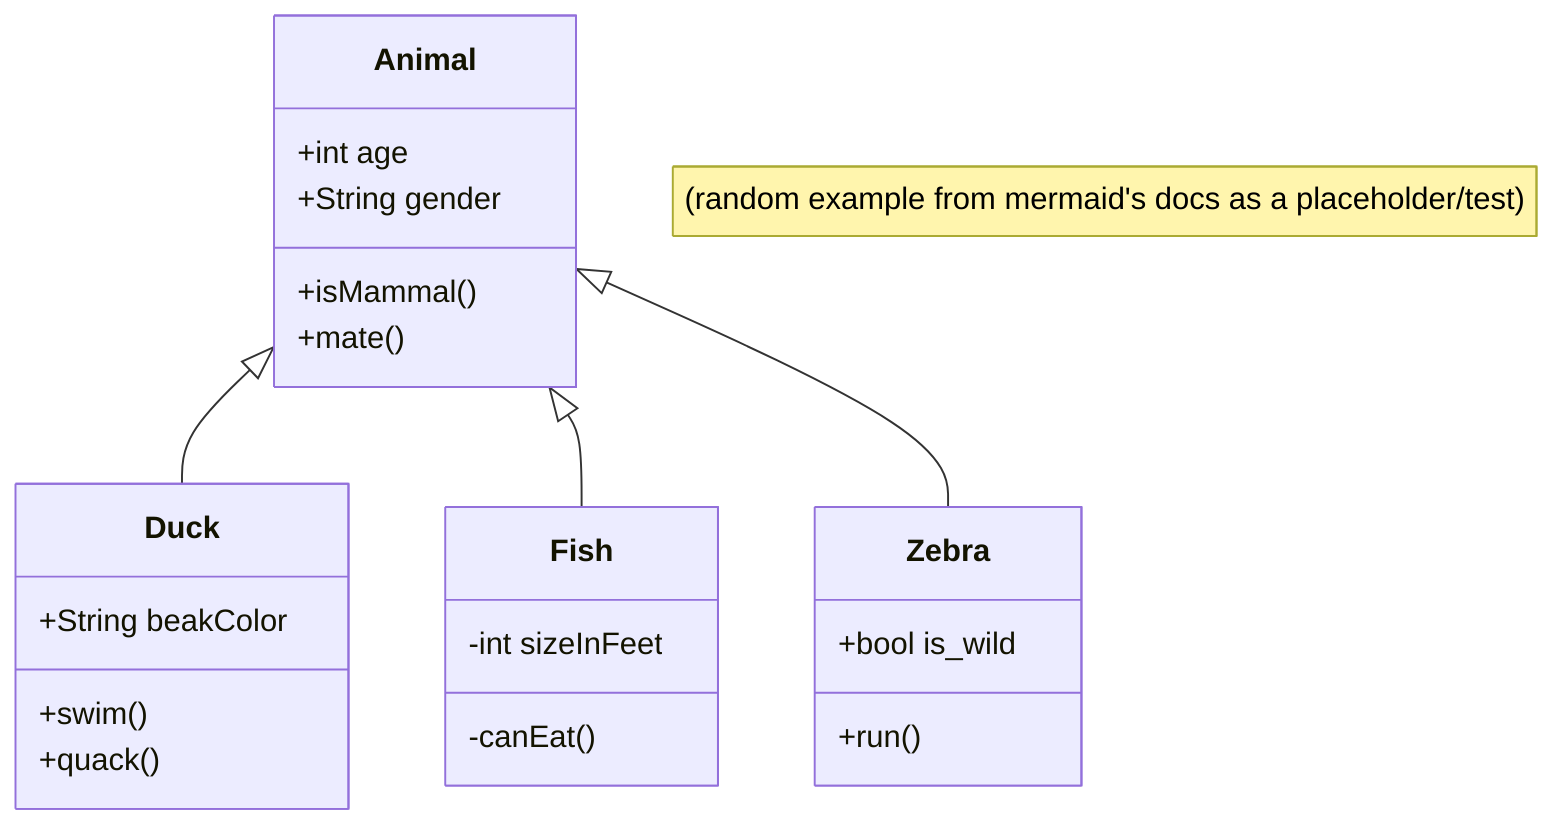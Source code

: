 classDiagram
    note "(random example from mermaid's docs as a placeholder/test)"
    Animal <|-- Duck
    Animal <|-- Fish
    Animal <|-- Zebra
    Animal : +int age
    Animal : +String gender
    Animal: +isMammal()
    Animal: +mate()
    class Duck{
        +String beakColor
        +swim()
        +quack()
    }
    class Fish{
        -int sizeInFeet
        -canEat()
    }
    class Zebra{
        +bool is_wild
        +run()
    }